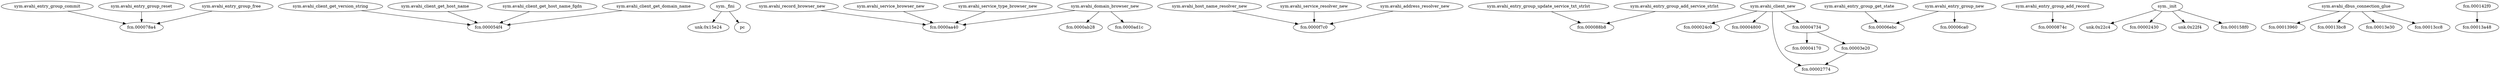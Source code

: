 digraph code {
  "0x00007ef4" [label="sym.avahi_entry_group_commit"];
  "0x00007ef4" -> "0x000078a4";
  "0x000078a4" [label="fcn.000078a4"];
  "0x00005928" [label="sym.avahi_client_get_version_string"];
  "0x00005928" -> "0x000054f4";
  "0x000054f4" [label="fcn.000054f4"];
  "0x00015e00" [label="sym._fini"];
  "0x00015e00" -> "0x00015e24";
  "0x00015e24" [label="unk.0x15e24"];
  "0x00015e00" -> "0x00002330";
  "0x00002330" [label="pc"];
  "0x0000e598" [label="sym.avahi_record_browser_new"];
  "0x0000e598" -> "0x0000aa40";
  "0x0000aa40" [label="fcn.0000aa40"];
  "0x000115e4" [label="sym.avahi_host_name_resolver_new"];
  "0x000115e4" -> "0x0000f7c0";
  "0x0000f7c0" [label="fcn.0000f7c0"];
  "0x0000b1a4" [label="sym.avahi_domain_browser_new"];
  "0x0000b1a4" -> "0x0000aa40";
  "0x0000aa40" [label="fcn.0000aa40"];
  "0x0000b1a4" -> "0x0000ab28";
  "0x0000ab28" [label="fcn.0000ab28"];
  "0x0000b1a4" -> "0x0000ad1c";
  "0x0000ad1c" [label="fcn.0000ad1c"];
  "0x00005ba0" [label="sym.avahi_client_get_host_name"];
  "0x00005ba0" -> "0x000054f4";
  "0x000054f4" [label="fcn.000054f4"];
  "0x00005cdc" [label="sym.avahi_client_get_host_name_fqdn"];
  "0x00005cdc" -> "0x000054f4";
  "0x000054f4" [label="fcn.000054f4"];
  "0x000099c8" [label="sym.avahi_entry_group_update_service_txt_strlst"];
  "0x000099c8" -> "0x000088b8";
  "0x000088b8" [label="fcn.000088b8"];
  "0x000048a0" [label="sym.avahi_client_new"];
  "0x000048a0" -> "0x000024c0";
  "0x000024c0" [label="fcn.000024c0"];
  "0x000048a0" -> "0x00004800";
  "0x00004800" [label="fcn.00004800"];
  "0x000048a0" -> "0x00002774";
  "0x00002774" [label="fcn.00002774"];
  "0x000048a0" -> "0x00004734";
  "0x00004734" [label="fcn.00004734"];
  "0x000081c4" [label="sym.avahi_entry_group_get_state"];
  "0x000081c4" -> "0x00006ebc";
  "0x00006ebc" [label="fcn.00006ebc"];
  "0x000102e0" [label="sym.avahi_service_resolver_new"];
  "0x000102e0" -> "0x0000f7c0";
  "0x0000f7c0" [label="fcn.0000f7c0"];
  "0x00005a64" [label="sym.avahi_client_get_domain_name"];
  "0x00005a64" -> "0x000054f4";
  "0x000054f4" [label="fcn.000054f4"];
  "0x000126c8" [label="sym.avahi_address_resolver_new"];
  "0x000126c8" -> "0x0000f7c0";
  "0x0000f7c0" [label="fcn.0000f7c0"];
  "0x00008b38" [label="sym.avahi_entry_group_add_service_strlst"];
  "0x00008b38" -> "0x000088b8";
  "0x000088b8" [label="fcn.000088b8"];
  "0x0000d494" [label="sym.avahi_service_browser_new"];
  "0x0000d494" -> "0x0000aa40";
  "0x0000aa40" [label="fcn.0000aa40"];
  "0x0000c448" [label="sym.avahi_service_type_browser_new"];
  "0x0000c448" -> "0x0000aa40";
  "0x0000aa40" [label="fcn.0000aa40"];
  "0x0000a4f0" [label="sym.avahi_entry_group_add_record"];
  "0x0000a4f0" -> "0x0000874c";
  "0x0000874c" [label="fcn.0000874c"];
  "0x0000805c" [label="sym.avahi_entry_group_reset"];
  "0x0000805c" -> "0x000078a4";
  "0x000078a4" [label="fcn.000078a4"];
  "0x00007250" [label="sym.avahi_entry_group_new"];
  "0x00007250" -> "0x00006ca0";
  "0x00006ca0" [label="fcn.00006ca0"];
  "0x00007250" -> "0x00006ebc";
  "0x00006ebc" [label="fcn.00006ebc"];
  "0x000022a0" [label="sym._init"];
  "0x000022a0" -> "0x000022c4";
  "0x000022c4" [label="unk.0x22c4"];
  "0x000022a0" -> "0x00002430";
  "0x00002430" [label="fcn.00002430"];
  "0x000022a0" -> "0x000022f4";
  "0x000022f4" [label="unk.0x22f4"];
  "0x000022a0" -> "0x000158f0";
  "0x000158f0" [label="fcn.000158f0"];
  "0x000154f8" [label="sym.avahi_dbus_connection_glue"];
  "0x000154f8" -> "0x00013960";
  "0x00013960" [label="fcn.00013960"];
  "0x000154f8" -> "0x00013bc8";
  "0x00013bc8" [label="fcn.00013bc8"];
  "0x000154f8" -> "0x00013e30";
  "0x00013e30" [label="fcn.00013e30"];
  "0x000154f8" -> "0x00013cc8";
  "0x00013cc8" [label="fcn.00013cc8"];
  "0x00007c28" [label="sym.avahi_entry_group_free"];
  "0x00007c28" -> "0x000078a4";
  "0x000078a4" [label="fcn.000078a4"];
  "0x00004734" [label="fcn.00004734"];
  "0x00004734" -> "0x00004170";
  "0x00004170" [label="fcn.00004170"];
  "0x00004734" -> "0x00003e20";
  "0x00003e20" [label="fcn.00003e20"];
  "0x00003e20" [label="fcn.00003e20"];
  "0x00003e20" -> "0x00002774";
  "0x00002774" [label="fcn.00002774"];
  "0x000142f0" [label="fcn.000142f0"];
  "0x000142f0" -> "0x00013a48";
  "0x00013a48" [label="fcn.00013a48"];
}